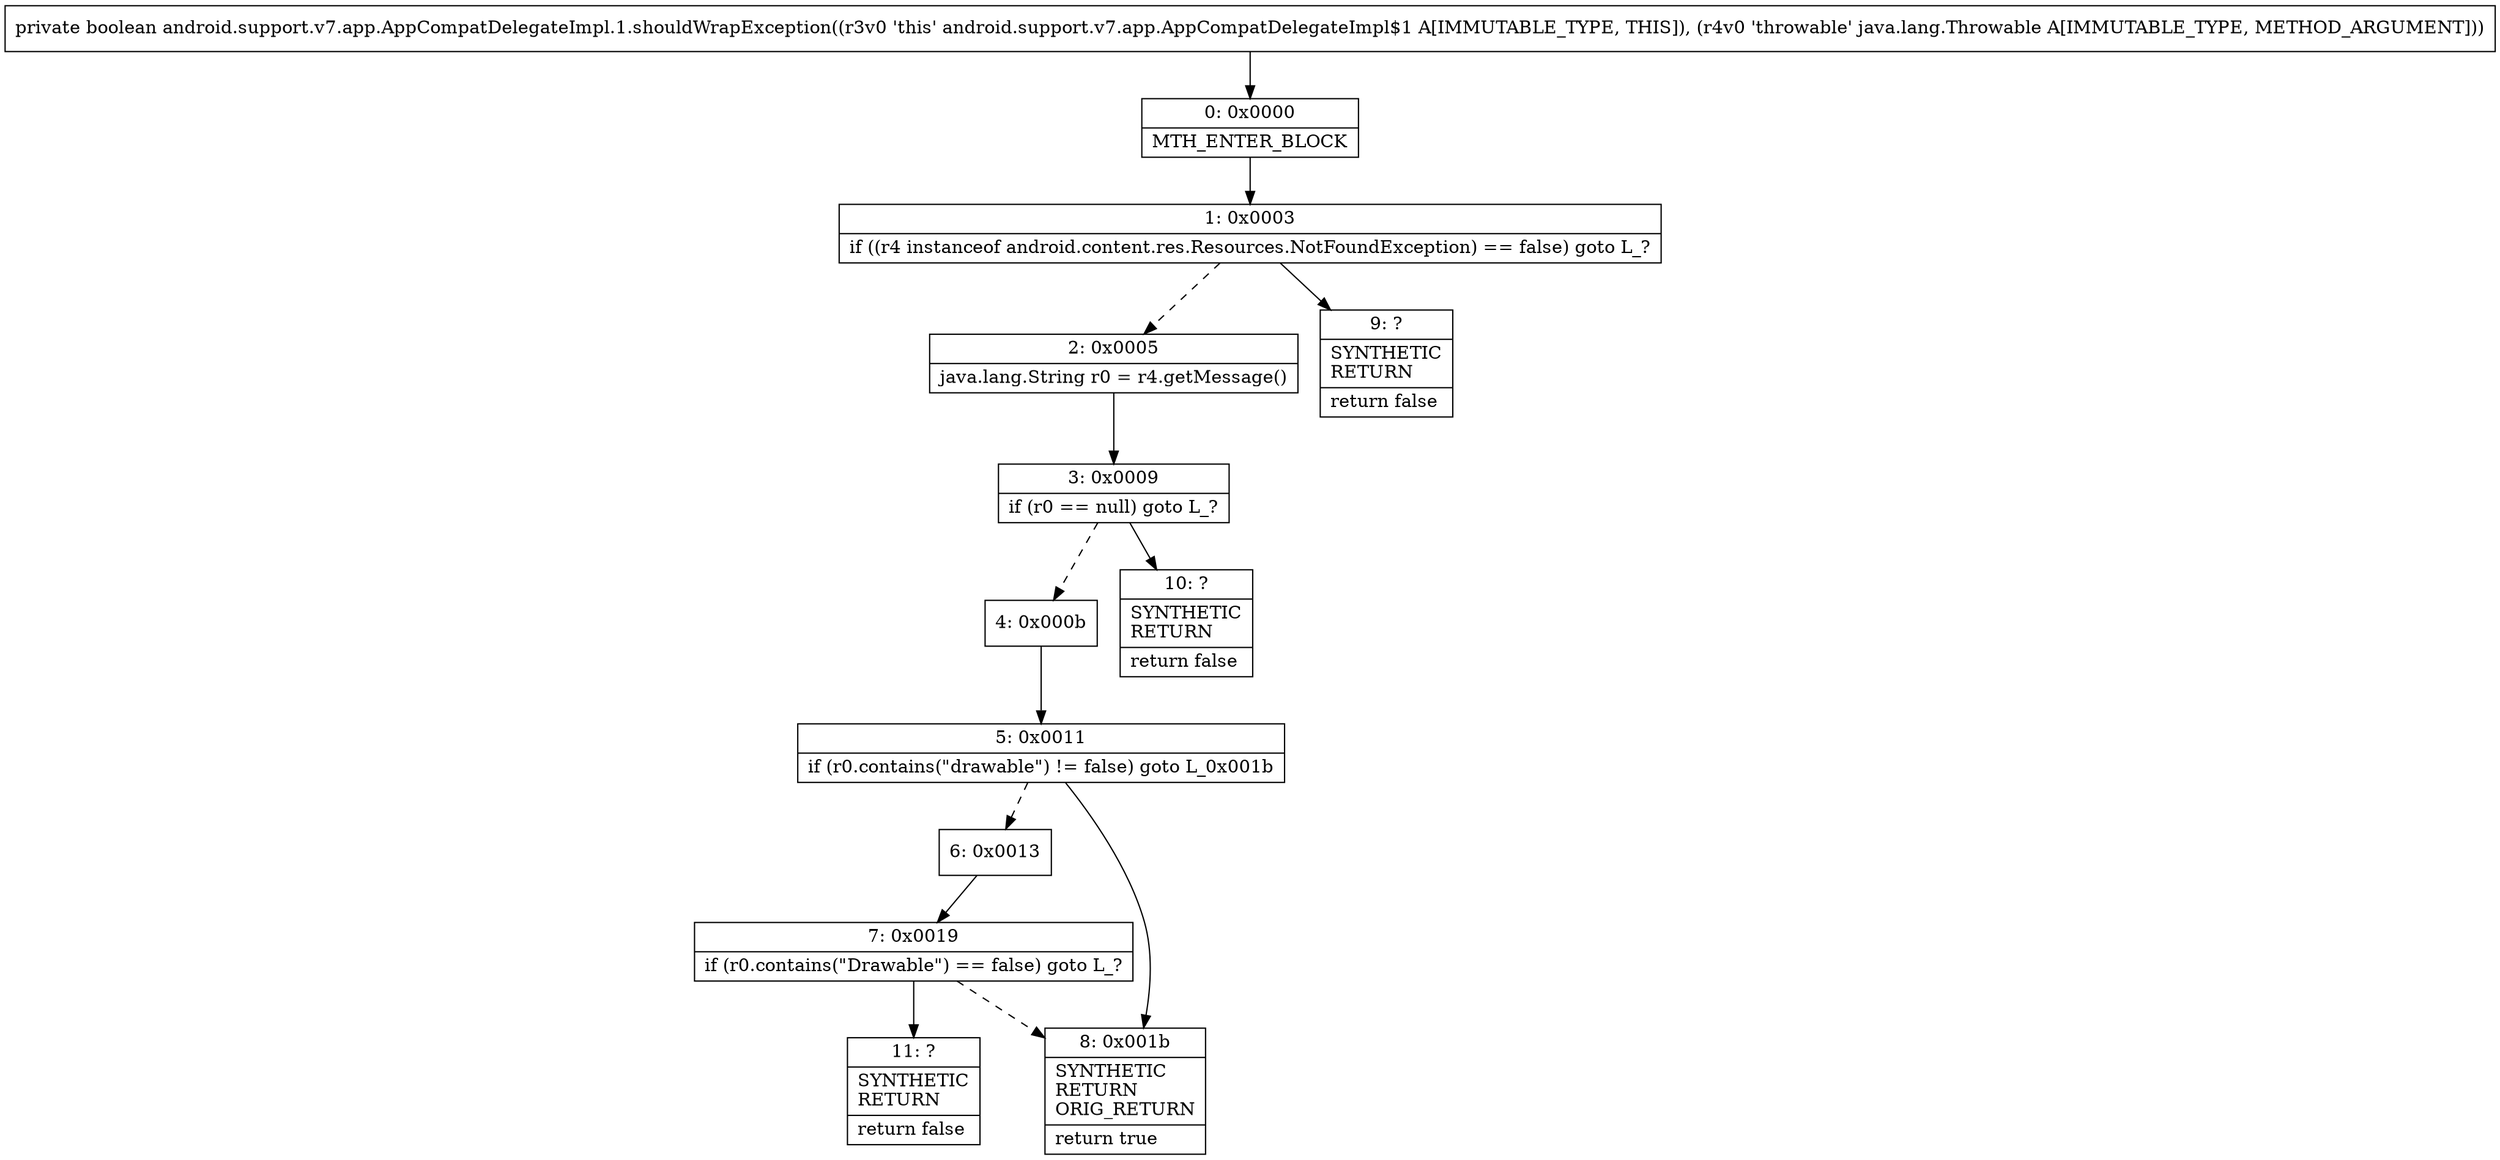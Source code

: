 digraph "CFG forandroid.support.v7.app.AppCompatDelegateImpl.1.shouldWrapException(Ljava\/lang\/Throwable;)Z" {
Node_0 [shape=record,label="{0\:\ 0x0000|MTH_ENTER_BLOCK\l}"];
Node_1 [shape=record,label="{1\:\ 0x0003|if ((r4 instanceof android.content.res.Resources.NotFoundException) == false) goto L_?\l}"];
Node_2 [shape=record,label="{2\:\ 0x0005|java.lang.String r0 = r4.getMessage()\l}"];
Node_3 [shape=record,label="{3\:\ 0x0009|if (r0 == null) goto L_?\l}"];
Node_4 [shape=record,label="{4\:\ 0x000b}"];
Node_5 [shape=record,label="{5\:\ 0x0011|if (r0.contains(\"drawable\") != false) goto L_0x001b\l}"];
Node_6 [shape=record,label="{6\:\ 0x0013}"];
Node_7 [shape=record,label="{7\:\ 0x0019|if (r0.contains(\"Drawable\") == false) goto L_?\l}"];
Node_8 [shape=record,label="{8\:\ 0x001b|SYNTHETIC\lRETURN\lORIG_RETURN\l|return true\l}"];
Node_9 [shape=record,label="{9\:\ ?|SYNTHETIC\lRETURN\l|return false\l}"];
Node_10 [shape=record,label="{10\:\ ?|SYNTHETIC\lRETURN\l|return false\l}"];
Node_11 [shape=record,label="{11\:\ ?|SYNTHETIC\lRETURN\l|return false\l}"];
MethodNode[shape=record,label="{private boolean android.support.v7.app.AppCompatDelegateImpl.1.shouldWrapException((r3v0 'this' android.support.v7.app.AppCompatDelegateImpl$1 A[IMMUTABLE_TYPE, THIS]), (r4v0 'throwable' java.lang.Throwable A[IMMUTABLE_TYPE, METHOD_ARGUMENT])) }"];
MethodNode -> Node_0;
Node_0 -> Node_1;
Node_1 -> Node_2[style=dashed];
Node_1 -> Node_9;
Node_2 -> Node_3;
Node_3 -> Node_4[style=dashed];
Node_3 -> Node_10;
Node_4 -> Node_5;
Node_5 -> Node_6[style=dashed];
Node_5 -> Node_8;
Node_6 -> Node_7;
Node_7 -> Node_8[style=dashed];
Node_7 -> Node_11;
}

